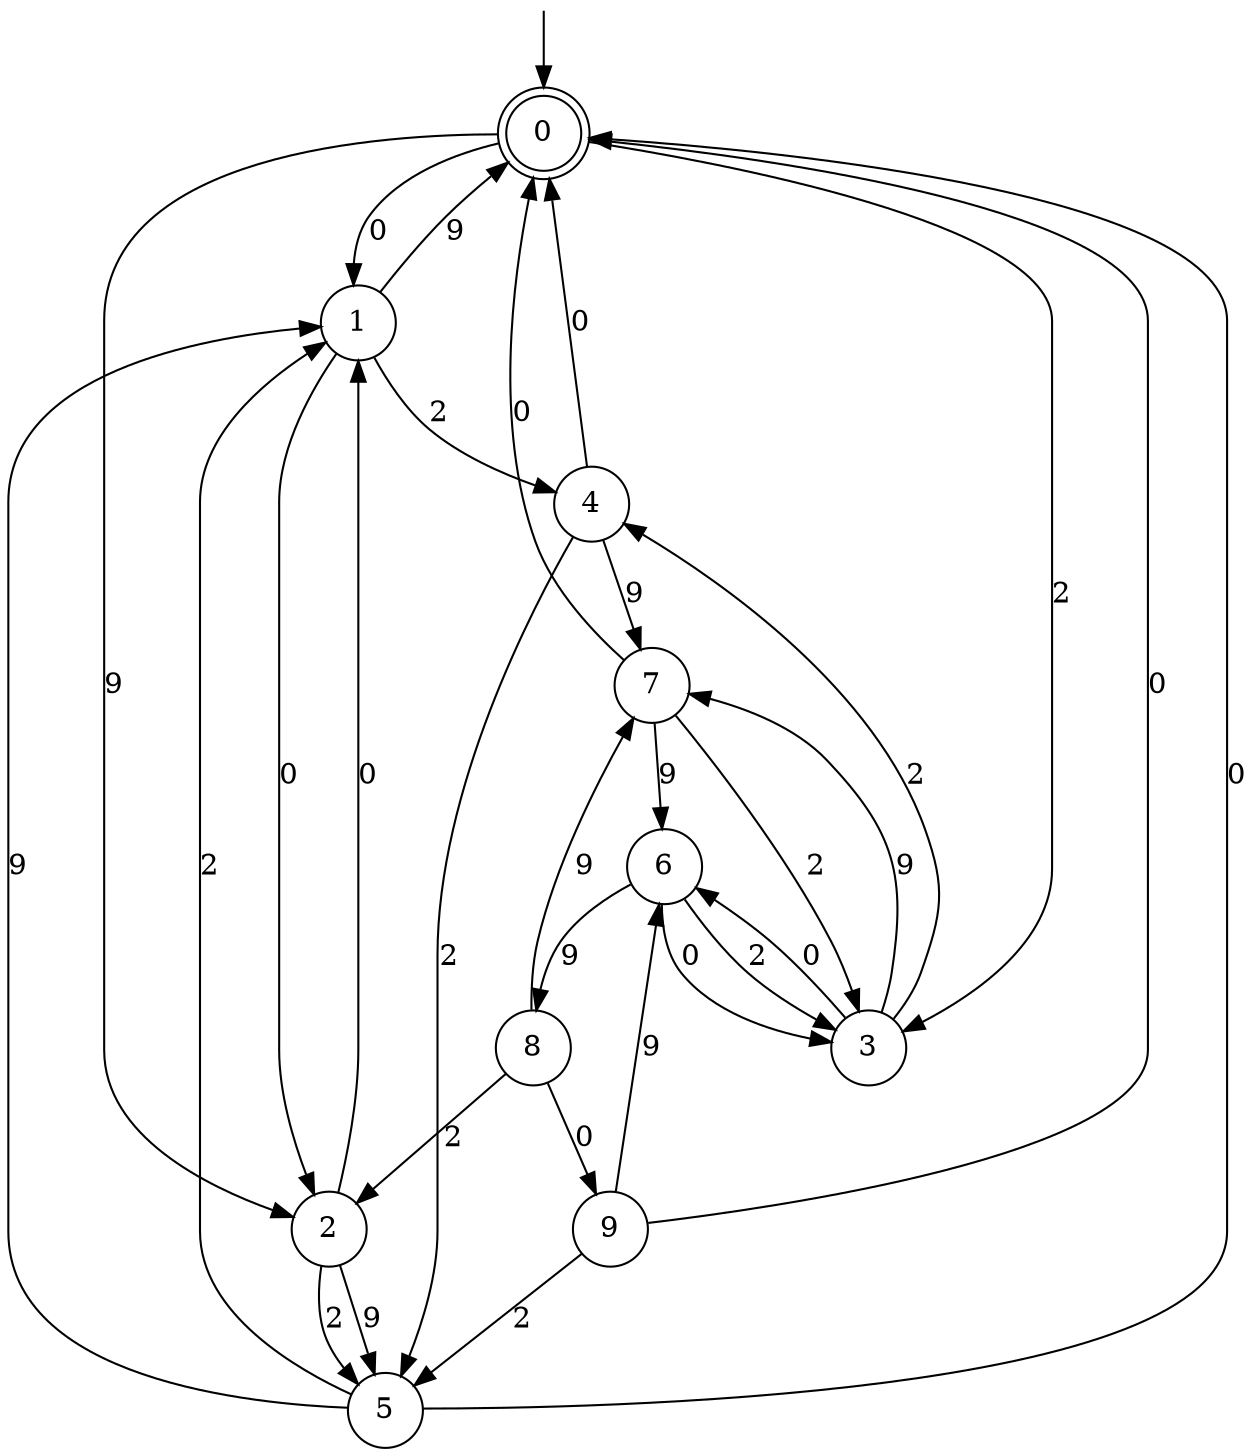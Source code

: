 digraph g {

	s0 [shape="doublecircle" label="0"];
	s1 [shape="circle" label="1"];
	s2 [shape="circle" label="2"];
	s3 [shape="circle" label="3"];
	s4 [shape="circle" label="4"];
	s5 [shape="circle" label="5"];
	s6 [shape="circle" label="6"];
	s7 [shape="circle" label="7"];
	s8 [shape="circle" label="8"];
	s9 [shape="circle" label="9"];
	s0 -> s1 [label="0"];
	s0 -> s2 [label="9"];
	s0 -> s3 [label="2"];
	s1 -> s2 [label="0"];
	s1 -> s0 [label="9"];
	s1 -> s4 [label="2"];
	s2 -> s1 [label="0"];
	s2 -> s5 [label="9"];
	s2 -> s5 [label="2"];
	s3 -> s6 [label="0"];
	s3 -> s7 [label="9"];
	s3 -> s4 [label="2"];
	s4 -> s0 [label="0"];
	s4 -> s7 [label="9"];
	s4 -> s5 [label="2"];
	s5 -> s0 [label="0"];
	s5 -> s1 [label="9"];
	s5 -> s1 [label="2"];
	s6 -> s3 [label="0"];
	s6 -> s8 [label="9"];
	s6 -> s3 [label="2"];
	s7 -> s0 [label="0"];
	s7 -> s6 [label="9"];
	s7 -> s3 [label="2"];
	s8 -> s9 [label="0"];
	s8 -> s7 [label="9"];
	s8 -> s2 [label="2"];
	s9 -> s0 [label="0"];
	s9 -> s6 [label="9"];
	s9 -> s5 [label="2"];

__start0 [label="" shape="none" width="0" height="0"];
__start0 -> s0;

}
